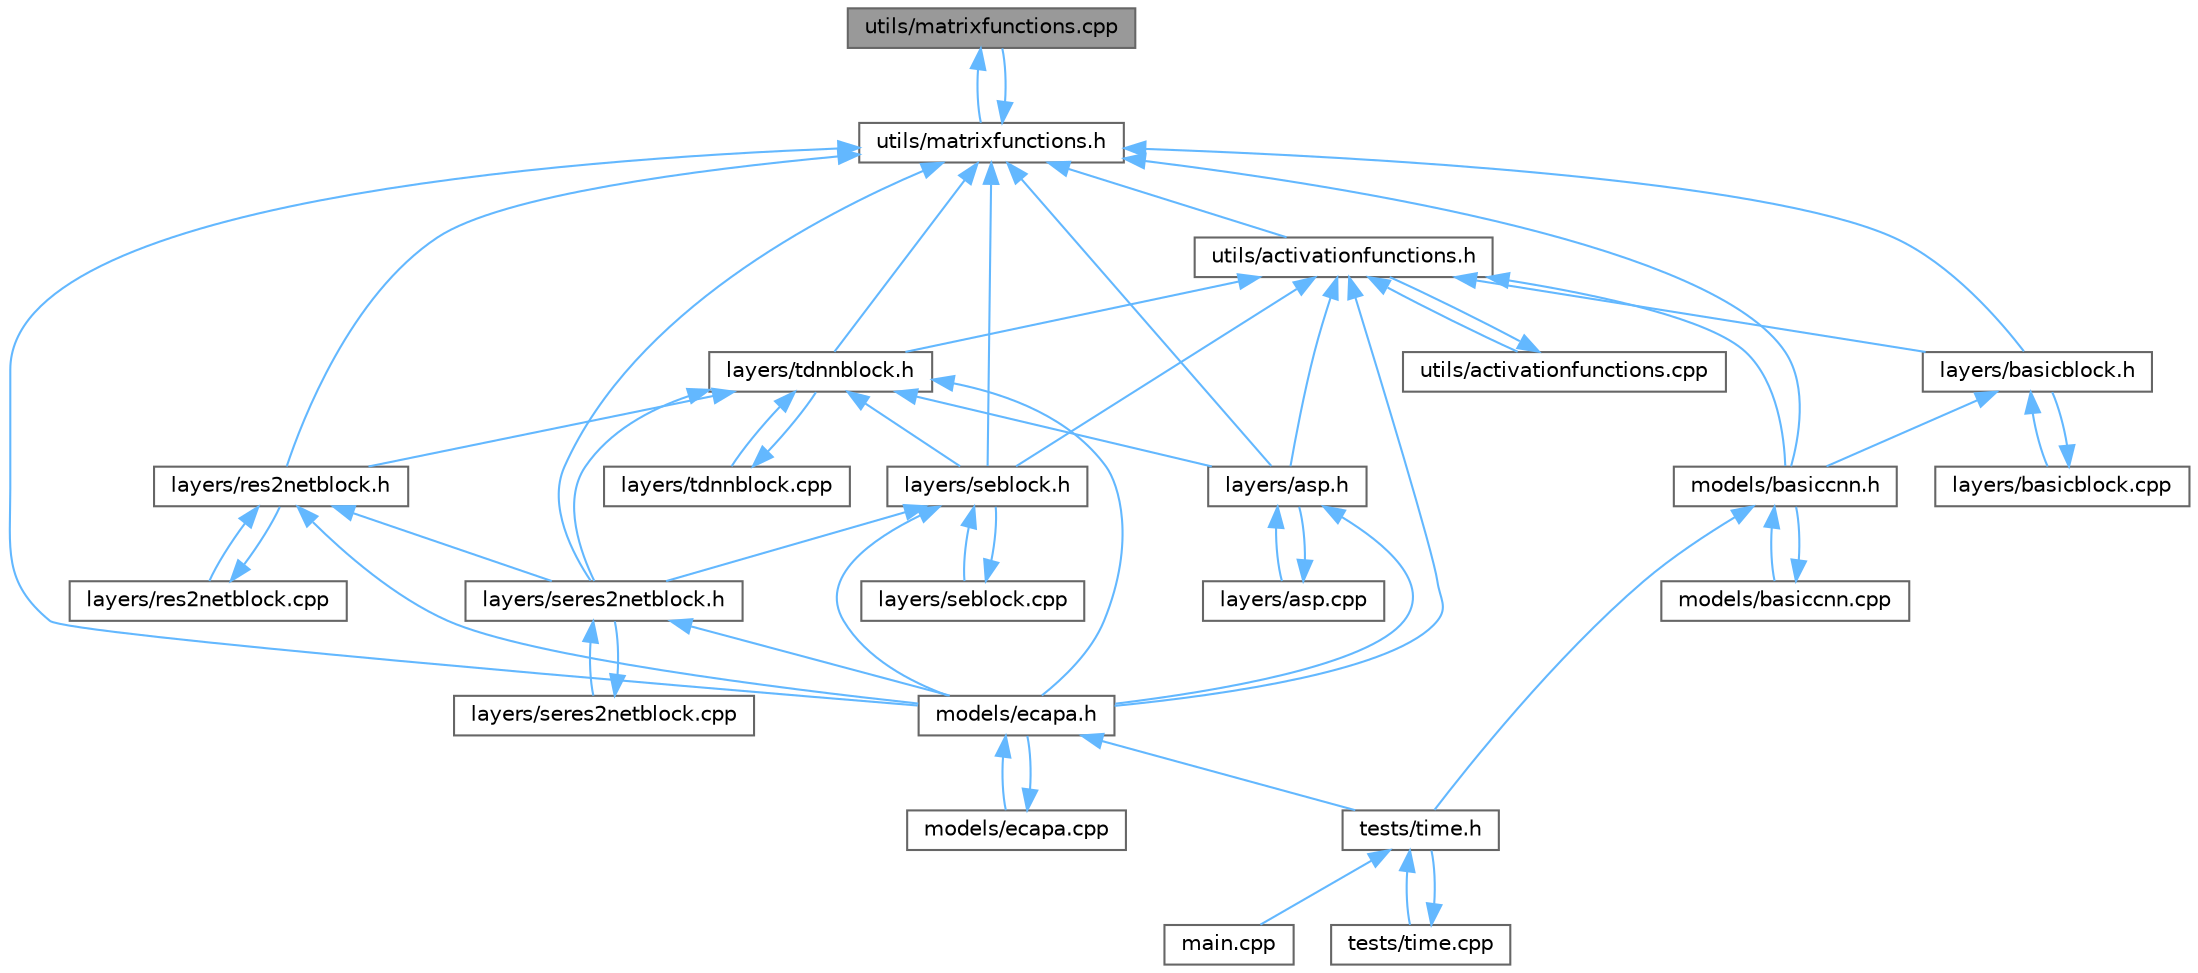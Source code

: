 digraph "utils/matrixfunctions.cpp"
{
 // LATEX_PDF_SIZE
  bgcolor="transparent";
  edge [fontname=Helvetica,fontsize=10,labelfontname=Helvetica,labelfontsize=10];
  node [fontname=Helvetica,fontsize=10,shape=box,height=0.2,width=0.4];
  Node1 [id="Node000001",label="utils/matrixfunctions.cpp",height=0.2,width=0.4,color="gray40", fillcolor="grey60", style="filled", fontcolor="black",tooltip="Matrix Functions."];
  Node1 -> Node2 [id="edge1_Node000001_Node000002",dir="back",color="steelblue1",style="solid",tooltip=" "];
  Node2 [id="Node000002",label="utils/matrixfunctions.h",height=0.2,width=0.4,color="grey40", fillcolor="white", style="filled",URL="$matrixfunctions_8h.html",tooltip="Matrix Functions."];
  Node2 -> Node3 [id="edge2_Node000002_Node000003",dir="back",color="steelblue1",style="solid",tooltip=" "];
  Node3 [id="Node000003",label="layers/asp.h",height=0.2,width=0.4,color="grey40", fillcolor="white", style="filled",URL="$asp_8h.html",tooltip=" "];
  Node3 -> Node4 [id="edge3_Node000003_Node000004",dir="back",color="steelblue1",style="solid",tooltip=" "];
  Node4 [id="Node000004",label="layers/asp.cpp",height=0.2,width=0.4,color="grey40", fillcolor="white", style="filled",URL="$asp_8cpp.html",tooltip=" "];
  Node4 -> Node3 [id="edge4_Node000004_Node000003",dir="back",color="steelblue1",style="solid",tooltip=" "];
  Node3 -> Node5 [id="edge5_Node000003_Node000005",dir="back",color="steelblue1",style="solid",tooltip=" "];
  Node5 [id="Node000005",label="models/ecapa.h",height=0.2,width=0.4,color="grey40", fillcolor="white", style="filled",URL="$ecapa_8h.html",tooltip=" "];
  Node5 -> Node6 [id="edge6_Node000005_Node000006",dir="back",color="steelblue1",style="solid",tooltip=" "];
  Node6 [id="Node000006",label="models/ecapa.cpp",height=0.2,width=0.4,color="grey40", fillcolor="white", style="filled",URL="$ecapa_8cpp.html",tooltip=" "];
  Node6 -> Node5 [id="edge7_Node000006_Node000005",dir="back",color="steelblue1",style="solid",tooltip=" "];
  Node5 -> Node7 [id="edge8_Node000005_Node000007",dir="back",color="steelblue1",style="solid",tooltip=" "];
  Node7 [id="Node000007",label="tests/time.h",height=0.2,width=0.4,color="grey40", fillcolor="white", style="filled",URL="$time_8h_source.html",tooltip=" "];
  Node7 -> Node8 [id="edge9_Node000007_Node000008",dir="back",color="steelblue1",style="solid",tooltip=" "];
  Node8 [id="Node000008",label="main.cpp",height=0.2,width=0.4,color="grey40", fillcolor="white", style="filled",URL="$main_8cpp_source.html",tooltip=" "];
  Node7 -> Node9 [id="edge10_Node000007_Node000009",dir="back",color="steelblue1",style="solid",tooltip=" "];
  Node9 [id="Node000009",label="tests/time.cpp",height=0.2,width=0.4,color="grey40", fillcolor="white", style="filled",URL="$time_8cpp_source.html",tooltip=" "];
  Node9 -> Node7 [id="edge11_Node000009_Node000007",dir="back",color="steelblue1",style="solid",tooltip=" "];
  Node2 -> Node10 [id="edge12_Node000002_Node000010",dir="back",color="steelblue1",style="solid",tooltip=" "];
  Node10 [id="Node000010",label="layers/basicblock.h",height=0.2,width=0.4,color="grey40", fillcolor="white", style="filled",URL="$basicblock_8h.html",tooltip="Basic Block with Conv1d, Relu and BatchNorm1."];
  Node10 -> Node11 [id="edge13_Node000010_Node000011",dir="back",color="steelblue1",style="solid",tooltip=" "];
  Node11 [id="Node000011",label="layers/basicblock.cpp",height=0.2,width=0.4,color="grey40", fillcolor="white", style="filled",URL="$basicblock_8cpp.html",tooltip="Basic Block with Conv1d, Relu and BatchNorm1."];
  Node11 -> Node10 [id="edge14_Node000011_Node000010",dir="back",color="steelblue1",style="solid",tooltip=" "];
  Node10 -> Node12 [id="edge15_Node000010_Node000012",dir="back",color="steelblue1",style="solid",tooltip=" "];
  Node12 [id="Node000012",label="models/basiccnn.h",height=0.2,width=0.4,color="grey40", fillcolor="white", style="filled",URL="$basiccnn_8h.html",tooltip=" "];
  Node12 -> Node13 [id="edge16_Node000012_Node000013",dir="back",color="steelblue1",style="solid",tooltip=" "];
  Node13 [id="Node000013",label="models/basiccnn.cpp",height=0.2,width=0.4,color="grey40", fillcolor="white", style="filled",URL="$basiccnn_8cpp.html",tooltip=" "];
  Node13 -> Node12 [id="edge17_Node000013_Node000012",dir="back",color="steelblue1",style="solid",tooltip=" "];
  Node12 -> Node7 [id="edge18_Node000012_Node000007",dir="back",color="steelblue1",style="solid",tooltip=" "];
  Node2 -> Node14 [id="edge19_Node000002_Node000014",dir="back",color="steelblue1",style="solid",tooltip=" "];
  Node14 [id="Node000014",label="layers/res2netblock.h",height=0.2,width=0.4,color="grey40", fillcolor="white", style="filled",URL="$res2netblock_8h.html",tooltip=" "];
  Node14 -> Node15 [id="edge20_Node000014_Node000015",dir="back",color="steelblue1",style="solid",tooltip=" "];
  Node15 [id="Node000015",label="layers/res2netblock.cpp",height=0.2,width=0.4,color="grey40", fillcolor="white", style="filled",URL="$res2netblock_8cpp.html",tooltip=" "];
  Node15 -> Node14 [id="edge21_Node000015_Node000014",dir="back",color="steelblue1",style="solid",tooltip=" "];
  Node14 -> Node16 [id="edge22_Node000014_Node000016",dir="back",color="steelblue1",style="solid",tooltip=" "];
  Node16 [id="Node000016",label="layers/seres2netblock.h",height=0.2,width=0.4,color="grey40", fillcolor="white", style="filled",URL="$seres2netblock_8h.html",tooltip=" "];
  Node16 -> Node17 [id="edge23_Node000016_Node000017",dir="back",color="steelblue1",style="solid",tooltip=" "];
  Node17 [id="Node000017",label="layers/seres2netblock.cpp",height=0.2,width=0.4,color="grey40", fillcolor="white", style="filled",URL="$seres2netblock_8cpp.html",tooltip=" "];
  Node17 -> Node16 [id="edge24_Node000017_Node000016",dir="back",color="steelblue1",style="solid",tooltip=" "];
  Node16 -> Node5 [id="edge25_Node000016_Node000005",dir="back",color="steelblue1",style="solid",tooltip=" "];
  Node14 -> Node5 [id="edge26_Node000014_Node000005",dir="back",color="steelblue1",style="solid",tooltip=" "];
  Node2 -> Node18 [id="edge27_Node000002_Node000018",dir="back",color="steelblue1",style="solid",tooltip=" "];
  Node18 [id="Node000018",label="layers/seblock.h",height=0.2,width=0.4,color="grey40", fillcolor="white", style="filled",URL="$seblock_8h.html",tooltip=" "];
  Node18 -> Node19 [id="edge28_Node000018_Node000019",dir="back",color="steelblue1",style="solid",tooltip=" "];
  Node19 [id="Node000019",label="layers/seblock.cpp",height=0.2,width=0.4,color="grey40", fillcolor="white", style="filled",URL="$seblock_8cpp.html",tooltip=" "];
  Node19 -> Node18 [id="edge29_Node000019_Node000018",dir="back",color="steelblue1",style="solid",tooltip=" "];
  Node18 -> Node16 [id="edge30_Node000018_Node000016",dir="back",color="steelblue1",style="solid",tooltip=" "];
  Node18 -> Node5 [id="edge31_Node000018_Node000005",dir="back",color="steelblue1",style="solid",tooltip=" "];
  Node2 -> Node16 [id="edge32_Node000002_Node000016",dir="back",color="steelblue1",style="solid",tooltip=" "];
  Node2 -> Node20 [id="edge33_Node000002_Node000020",dir="back",color="steelblue1",style="solid",tooltip=" "];
  Node20 [id="Node000020",label="layers/tdnnblock.h",height=0.2,width=0.4,color="grey40", fillcolor="white", style="filled",URL="$tdnnblock_8h.html",tooltip=" "];
  Node20 -> Node3 [id="edge34_Node000020_Node000003",dir="back",color="steelblue1",style="solid",tooltip=" "];
  Node20 -> Node14 [id="edge35_Node000020_Node000014",dir="back",color="steelblue1",style="solid",tooltip=" "];
  Node20 -> Node18 [id="edge36_Node000020_Node000018",dir="back",color="steelblue1",style="solid",tooltip=" "];
  Node20 -> Node16 [id="edge37_Node000020_Node000016",dir="back",color="steelblue1",style="solid",tooltip=" "];
  Node20 -> Node21 [id="edge38_Node000020_Node000021",dir="back",color="steelblue1",style="solid",tooltip=" "];
  Node21 [id="Node000021",label="layers/tdnnblock.cpp",height=0.2,width=0.4,color="grey40", fillcolor="white", style="filled",URL="$tdnnblock_8cpp.html",tooltip=" "];
  Node21 -> Node20 [id="edge39_Node000021_Node000020",dir="back",color="steelblue1",style="solid",tooltip=" "];
  Node20 -> Node5 [id="edge40_Node000020_Node000005",dir="back",color="steelblue1",style="solid",tooltip=" "];
  Node2 -> Node12 [id="edge41_Node000002_Node000012",dir="back",color="steelblue1",style="solid",tooltip=" "];
  Node2 -> Node5 [id="edge42_Node000002_Node000005",dir="back",color="steelblue1",style="solid",tooltip=" "];
  Node2 -> Node22 [id="edge43_Node000002_Node000022",dir="back",color="steelblue1",style="solid",tooltip=" "];
  Node22 [id="Node000022",label="utils/activationfunctions.h",height=0.2,width=0.4,color="grey40", fillcolor="white", style="filled",URL="$activationfunctions_8h.html",tooltip="Consist of Activation functions used in ML."];
  Node22 -> Node3 [id="edge44_Node000022_Node000003",dir="back",color="steelblue1",style="solid",tooltip=" "];
  Node22 -> Node10 [id="edge45_Node000022_Node000010",dir="back",color="steelblue1",style="solid",tooltip=" "];
  Node22 -> Node18 [id="edge46_Node000022_Node000018",dir="back",color="steelblue1",style="solid",tooltip=" "];
  Node22 -> Node20 [id="edge47_Node000022_Node000020",dir="back",color="steelblue1",style="solid",tooltip=" "];
  Node22 -> Node12 [id="edge48_Node000022_Node000012",dir="back",color="steelblue1",style="solid",tooltip=" "];
  Node22 -> Node5 [id="edge49_Node000022_Node000005",dir="back",color="steelblue1",style="solid",tooltip=" "];
  Node22 -> Node23 [id="edge50_Node000022_Node000023",dir="back",color="steelblue1",style="solid",tooltip=" "];
  Node23 [id="Node000023",label="utils/activationfunctions.cpp",height=0.2,width=0.4,color="grey40", fillcolor="white", style="filled",URL="$activationfunctions_8cpp.html",tooltip="Consist of Activation functions used in ML."];
  Node23 -> Node22 [id="edge51_Node000023_Node000022",dir="back",color="steelblue1",style="solid",tooltip=" "];
  Node2 -> Node1 [id="edge52_Node000002_Node000001",dir="back",color="steelblue1",style="solid",tooltip=" "];
}
